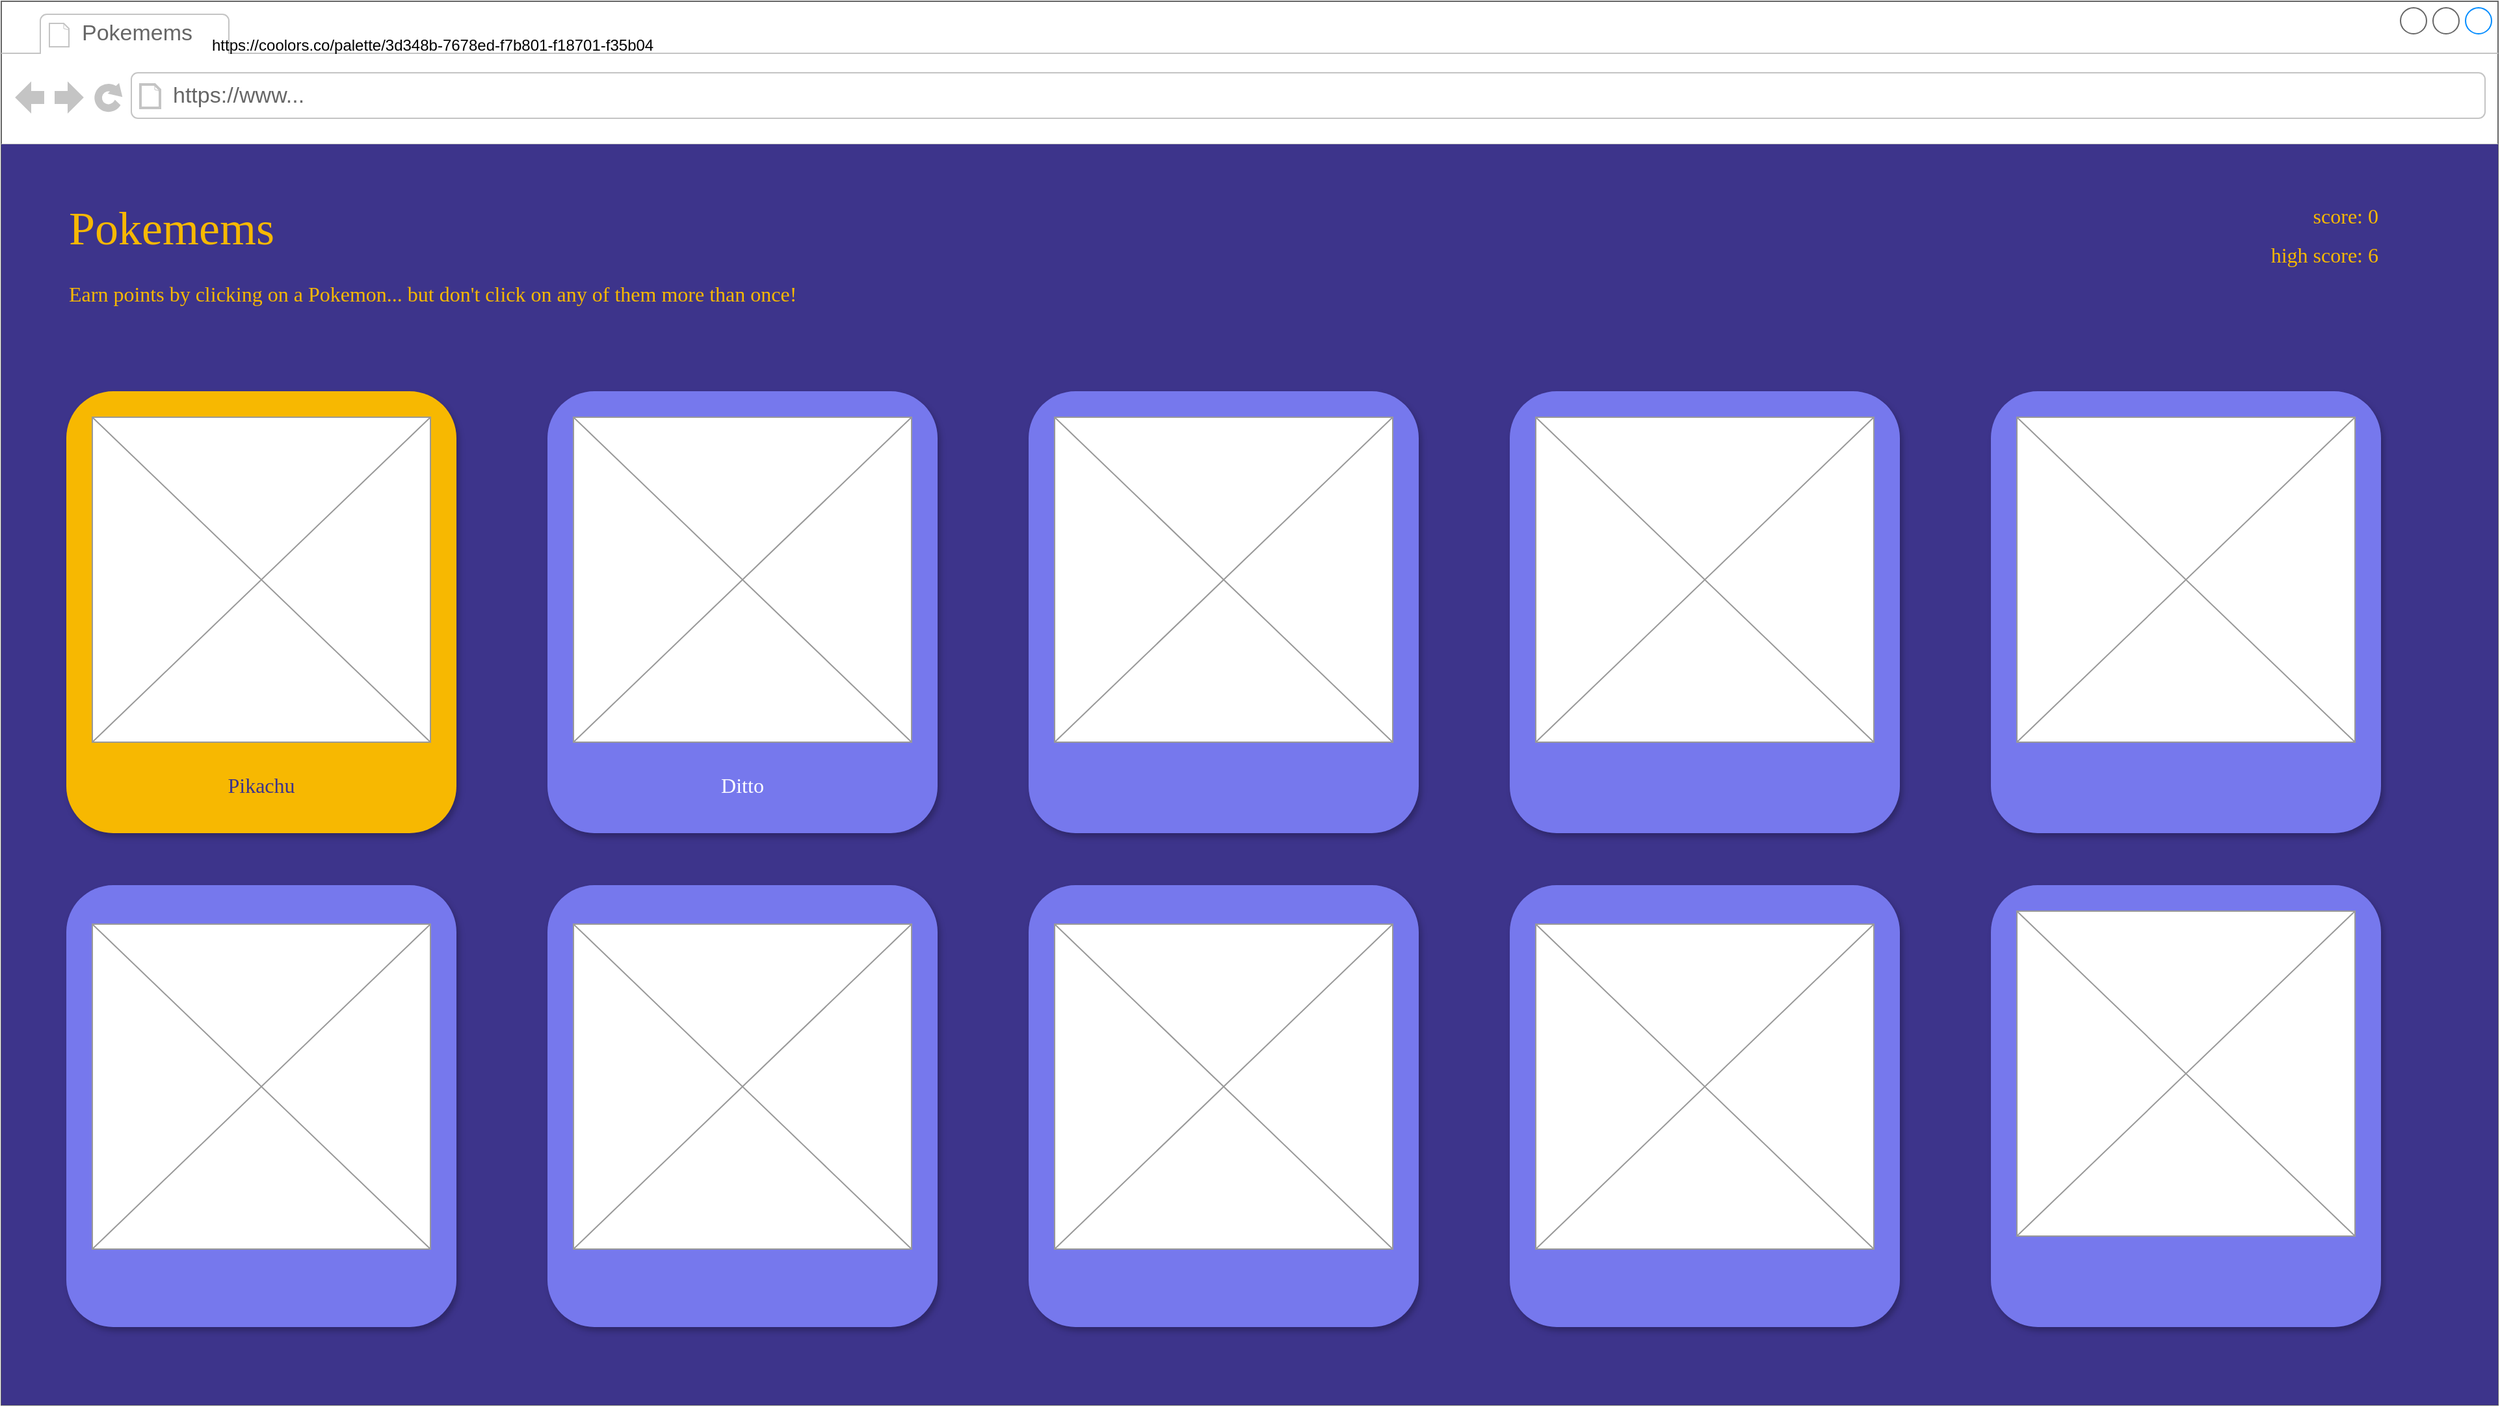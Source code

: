 <mxfile version="24.7.16">
  <diagram name="Page-1" id="2cc2dc42-3aac-f2a9-1cec-7a8b7cbee084">
    <mxGraphModel dx="3829" dy="2324" grid="1" gridSize="10" guides="1" tooltips="1" connect="1" arrows="1" fold="1" page="1" pageScale="1" pageWidth="1920" pageHeight="1200" background="none" math="0" shadow="0">
      <root>
        <mxCell id="0" />
        <mxCell id="1" parent="0" />
        <mxCell id="7026571954dc6520-1" value="" style="strokeWidth=1;shadow=0;dashed=0;align=center;html=1;shape=mxgraph.mockup.containers.browserWindow;rSize=0;strokeColor=#666666;mainText=,;recursiveResize=0;rounded=0;labelBackgroundColor=none;fontFamily=Verdana;fontSize=12;aspect=fixed;" parent="1" vertex="1">
          <mxGeometry x="-160" y="-20" width="1920" height="1080" as="geometry" />
        </mxCell>
        <mxCell id="7026571954dc6520-2" value="Pokemems" style="strokeWidth=1;shadow=0;dashed=0;align=center;html=1;shape=mxgraph.mockup.containers.anchor;fontSize=17;fontColor=#666666;align=left;" parent="7026571954dc6520-1" vertex="1">
          <mxGeometry x="60" y="12" width="110" height="26" as="geometry" />
        </mxCell>
        <mxCell id="7026571954dc6520-3" value="https://www..." style="strokeWidth=1;shadow=0;dashed=0;align=center;html=1;shape=mxgraph.mockup.containers.anchor;rSize=0;fontSize=17;fontColor=#666666;align=left;" parent="7026571954dc6520-1" vertex="1">
          <mxGeometry x="130" y="60" width="250" height="26" as="geometry" />
        </mxCell>
        <mxCell id="DGHIwi53QcnOYbEK0RTo-2" value="" style="rounded=0;whiteSpace=wrap;html=1;strokeColor=none;fillColor=#3d348b;" vertex="1" parent="7026571954dc6520-1">
          <mxGeometry y="110" width="1920" height="970" as="geometry" />
        </mxCell>
        <mxCell id="DGHIwi53QcnOYbEK0RTo-1" value="&lt;font color=&quot;#f7b801&quot;&gt;Pokemems&lt;/font&gt;" style="text;html=1;align=left;verticalAlign=middle;whiteSpace=wrap;rounded=0;fontFamily=Press Start 2P;fontSource=https%3A%2F%2Ffonts.googleapis.com%2Fcss%3Ffamily%3DPress%2BStart%2B2P;fontSize=36;" vertex="1" parent="7026571954dc6520-1">
          <mxGeometry x="50" y="140" width="350" height="70" as="geometry" />
        </mxCell>
        <mxCell id="DGHIwi53QcnOYbEK0RTo-4" value="&lt;font color=&quot;#f7b801&quot; style=&quot;font-size: 16px;&quot; data-font-src=&quot;https://fonts.googleapis.com/css?family=DM+Sans&quot; face=&quot;DM Sans&quot;&gt;Earn points by clicking on a Pokemon... but don&#39;t click on any of them more than once!&lt;/font&gt;" style="text;html=1;align=left;verticalAlign=middle;whiteSpace=wrap;rounded=0;" vertex="1" parent="7026571954dc6520-1">
          <mxGeometry x="50" y="210" width="660" height="30" as="geometry" />
        </mxCell>
        <mxCell id="DGHIwi53QcnOYbEK0RTo-7" value="" style="group" vertex="1" connectable="0" parent="7026571954dc6520-1">
          <mxGeometry x="1560" y="150" width="270" height="60" as="geometry" />
        </mxCell>
        <mxCell id="DGHIwi53QcnOYbEK0RTo-5" value="&lt;font style=&quot;font-size: 16px;&quot; color=&quot;#f7b801&quot;&gt;score: 0&lt;/font&gt;" style="text;html=1;align=right;verticalAlign=middle;whiteSpace=wrap;rounded=0;fontFamily=Press Start 2P;fontSource=https%3A%2F%2Ffonts.googleapis.com%2Fcss%3Ffamily%3DPress%2BStart%2B2P;fontSize=16;" vertex="1" parent="DGHIwi53QcnOYbEK0RTo-7">
          <mxGeometry width="270" height="30" as="geometry" />
        </mxCell>
        <mxCell id="DGHIwi53QcnOYbEK0RTo-6" value="&lt;font color=&quot;#f7b801&quot; style=&quot;font-size: 16px;&quot;&gt;high score: 6&lt;/font&gt;" style="text;html=1;align=right;verticalAlign=middle;whiteSpace=wrap;rounded=0;fontFamily=Press Start 2P;fontSource=https%3A%2F%2Ffonts.googleapis.com%2Fcss%3Ffamily%3DPress%2BStart%2B2P;fontSize=16;" vertex="1" parent="DGHIwi53QcnOYbEK0RTo-7">
          <mxGeometry y="30" width="270" height="30" as="geometry" />
        </mxCell>
        <mxCell id="DGHIwi53QcnOYbEK0RTo-8" value="" style="rounded=1;whiteSpace=wrap;html=1;arcSize=12;strokeColor=none;shadow=1;fillColor=#F7B801;" vertex="1" parent="7026571954dc6520-1">
          <mxGeometry x="50" y="300" width="300" height="340" as="geometry" />
        </mxCell>
        <mxCell id="DGHIwi53QcnOYbEK0RTo-11" value="" style="rounded=1;whiteSpace=wrap;html=1;arcSize=12;strokeColor=none;shadow=1;fillColor=#7678ED;" vertex="1" parent="7026571954dc6520-1">
          <mxGeometry x="420" y="300" width="300" height="340" as="geometry" />
        </mxCell>
        <mxCell id="DGHIwi53QcnOYbEK0RTo-12" value="" style="rounded=1;whiteSpace=wrap;html=1;arcSize=12;strokeColor=none;shadow=1;fillColor=#7678ED;" vertex="1" parent="7026571954dc6520-1">
          <mxGeometry x="790" y="300" width="300" height="340" as="geometry" />
        </mxCell>
        <mxCell id="DGHIwi53QcnOYbEK0RTo-13" value="" style="rounded=1;whiteSpace=wrap;html=1;arcSize=12;strokeColor=none;shadow=1;fillColor=#7678ED;" vertex="1" parent="7026571954dc6520-1">
          <mxGeometry x="1160" y="300" width="300" height="340" as="geometry" />
        </mxCell>
        <mxCell id="DGHIwi53QcnOYbEK0RTo-14" value="" style="rounded=1;whiteSpace=wrap;html=1;arcSize=12;strokeColor=none;shadow=1;fillColor=#7678ED;" vertex="1" parent="7026571954dc6520-1">
          <mxGeometry x="1530" y="300" width="300" height="340" as="geometry" />
        </mxCell>
        <mxCell id="DGHIwi53QcnOYbEK0RTo-15" value="" style="rounded=1;whiteSpace=wrap;html=1;arcSize=12;strokeColor=none;shadow=1;fillColor=#7678ED;" vertex="1" parent="7026571954dc6520-1">
          <mxGeometry x="50" y="680" width="300" height="340" as="geometry" />
        </mxCell>
        <mxCell id="DGHIwi53QcnOYbEK0RTo-16" value="" style="rounded=1;whiteSpace=wrap;html=1;arcSize=12;strokeColor=none;shadow=1;fillColor=#7678ED;" vertex="1" parent="7026571954dc6520-1">
          <mxGeometry x="420" y="680" width="300" height="340" as="geometry" />
        </mxCell>
        <mxCell id="DGHIwi53QcnOYbEK0RTo-17" value="" style="rounded=1;whiteSpace=wrap;html=1;arcSize=12;strokeColor=none;shadow=1;fillColor=#7678ED;" vertex="1" parent="7026571954dc6520-1">
          <mxGeometry x="790" y="680" width="300" height="340" as="geometry" />
        </mxCell>
        <mxCell id="DGHIwi53QcnOYbEK0RTo-18" value="" style="rounded=1;whiteSpace=wrap;html=1;arcSize=12;strokeColor=none;shadow=1;fillColor=#7678ED;" vertex="1" parent="7026571954dc6520-1">
          <mxGeometry x="1160" y="680" width="300" height="340" as="geometry" />
        </mxCell>
        <mxCell id="DGHIwi53QcnOYbEK0RTo-19" value="" style="rounded=1;whiteSpace=wrap;html=1;arcSize=12;strokeColor=none;shadow=1;fillColor=#7678ED;" vertex="1" parent="7026571954dc6520-1">
          <mxGeometry x="1530" y="680" width="300" height="340" as="geometry" />
        </mxCell>
        <mxCell id="DGHIwi53QcnOYbEK0RTo-25" value="" style="verticalLabelPosition=bottom;shadow=0;dashed=0;align=center;html=1;verticalAlign=top;strokeWidth=1;shape=mxgraph.mockup.graphics.simpleIcon;strokeColor=#999999;" vertex="1" parent="7026571954dc6520-1">
          <mxGeometry x="70" y="320" width="260" height="250" as="geometry" />
        </mxCell>
        <mxCell id="DGHIwi53QcnOYbEK0RTo-36" value="" style="verticalLabelPosition=bottom;shadow=0;dashed=0;align=center;html=1;verticalAlign=top;strokeWidth=1;shape=mxgraph.mockup.graphics.simpleIcon;strokeColor=#999999;" vertex="1" parent="7026571954dc6520-1">
          <mxGeometry x="440" y="320" width="260" height="250" as="geometry" />
        </mxCell>
        <mxCell id="DGHIwi53QcnOYbEK0RTo-37" value="" style="verticalLabelPosition=bottom;shadow=0;dashed=0;align=center;html=1;verticalAlign=top;strokeWidth=1;shape=mxgraph.mockup.graphics.simpleIcon;strokeColor=#999999;" vertex="1" parent="7026571954dc6520-1">
          <mxGeometry x="810" y="320" width="260" height="250" as="geometry" />
        </mxCell>
        <mxCell id="DGHIwi53QcnOYbEK0RTo-35" value="" style="verticalLabelPosition=bottom;shadow=0;dashed=0;align=center;html=1;verticalAlign=top;strokeWidth=1;shape=mxgraph.mockup.graphics.simpleIcon;strokeColor=#999999;" vertex="1" parent="7026571954dc6520-1">
          <mxGeometry x="70" y="710" width="260" height="250" as="geometry" />
        </mxCell>
        <mxCell id="DGHIwi53QcnOYbEK0RTo-34" value="" style="verticalLabelPosition=bottom;shadow=0;dashed=0;align=center;html=1;verticalAlign=top;strokeWidth=1;shape=mxgraph.mockup.graphics.simpleIcon;strokeColor=#999999;" vertex="1" parent="7026571954dc6520-1">
          <mxGeometry x="440" y="710" width="260" height="250" as="geometry" />
        </mxCell>
        <mxCell id="DGHIwi53QcnOYbEK0RTo-33" value="" style="verticalLabelPosition=bottom;shadow=0;dashed=0;align=center;html=1;verticalAlign=top;strokeWidth=1;shape=mxgraph.mockup.graphics.simpleIcon;strokeColor=#999999;" vertex="1" parent="7026571954dc6520-1">
          <mxGeometry x="810" y="710" width="260" height="250" as="geometry" />
        </mxCell>
        <mxCell id="DGHIwi53QcnOYbEK0RTo-32" value="" style="verticalLabelPosition=bottom;shadow=0;dashed=0;align=center;html=1;verticalAlign=top;strokeWidth=1;shape=mxgraph.mockup.graphics.simpleIcon;strokeColor=#999999;" vertex="1" parent="7026571954dc6520-1">
          <mxGeometry x="1180" y="320" width="260" height="250" as="geometry" />
        </mxCell>
        <mxCell id="DGHIwi53QcnOYbEK0RTo-31" value="" style="verticalLabelPosition=bottom;shadow=0;dashed=0;align=center;html=1;verticalAlign=top;strokeWidth=1;shape=mxgraph.mockup.graphics.simpleIcon;strokeColor=#999999;" vertex="1" parent="7026571954dc6520-1">
          <mxGeometry x="1180" y="710" width="260" height="250" as="geometry" />
        </mxCell>
        <mxCell id="DGHIwi53QcnOYbEK0RTo-30" value="" style="verticalLabelPosition=bottom;shadow=0;dashed=0;align=center;html=1;verticalAlign=top;strokeWidth=1;shape=mxgraph.mockup.graphics.simpleIcon;strokeColor=#999999;" vertex="1" parent="7026571954dc6520-1">
          <mxGeometry x="1550" y="320" width="260" height="250" as="geometry" />
        </mxCell>
        <mxCell id="DGHIwi53QcnOYbEK0RTo-29" value="" style="verticalLabelPosition=bottom;shadow=0;dashed=0;align=center;html=1;verticalAlign=top;strokeWidth=1;shape=mxgraph.mockup.graphics.simpleIcon;strokeColor=#999999;" vertex="1" parent="7026571954dc6520-1">
          <mxGeometry x="1550" y="700" width="260" height="250" as="geometry" />
        </mxCell>
        <mxCell id="DGHIwi53QcnOYbEK0RTo-70" value="&lt;font style=&quot;font-size: 16px;&quot;&gt;Pikachu&lt;/font&gt;" style="text;html=1;align=center;verticalAlign=middle;whiteSpace=wrap;rounded=0;fontFamily=Press Start 2P;fontSource=https%3A%2F%2Ffonts.googleapis.com%2Fcss%3Ffamily%3DPress%2BStart%2B2P;fontSize=16;fontColor=#3D348B;" vertex="1" parent="7026571954dc6520-1">
          <mxGeometry x="100" y="590" width="200" height="25" as="geometry" />
        </mxCell>
        <mxCell id="DGHIwi53QcnOYbEK0RTo-71" value="&lt;font style=&quot;font-size: 16px;&quot;&gt;Ditto&lt;/font&gt;" style="text;html=1;align=center;verticalAlign=middle;whiteSpace=wrap;rounded=0;fontFamily=Press Start 2P;fontSource=https%3A%2F%2Ffonts.googleapis.com%2Fcss%3Ffamily%3DPress%2BStart%2B2P;fontSize=16;fontColor=#FFFFFF;" vertex="1" parent="7026571954dc6520-1">
          <mxGeometry x="470" y="590" width="200" height="25" as="geometry" />
        </mxCell>
        <mxCell id="DGHIwi53QcnOYbEK0RTo-72" value="" style="shape=image;verticalLabelPosition=bottom;labelBackgroundColor=default;verticalAlign=top;aspect=fixed;imageAspect=0;image=https://wallpapers.com/images/hd/ultra-ball-pokemon-vector-art-v7y14n6rkgvy36jm.png;" vertex="1" parent="7026571954dc6520-1">
          <mxGeometry x="350" y="148.6" width="53" height="52.79" as="geometry" />
        </mxCell>
        <UserObject label="https://coolors.co/palette/3d348b-7678ed-f7b801-f18701-f35b04" link="https://coolors.co/palette/3d348b-7678ed-f7b801-f18701-f35b04" id="DGHIwi53QcnOYbEK0RTo-3">
          <mxCell style="text;whiteSpace=wrap;" vertex="1" parent="1">
            <mxGeometry width="370" height="40" as="geometry" />
          </mxCell>
        </UserObject>
      </root>
    </mxGraphModel>
  </diagram>
</mxfile>
